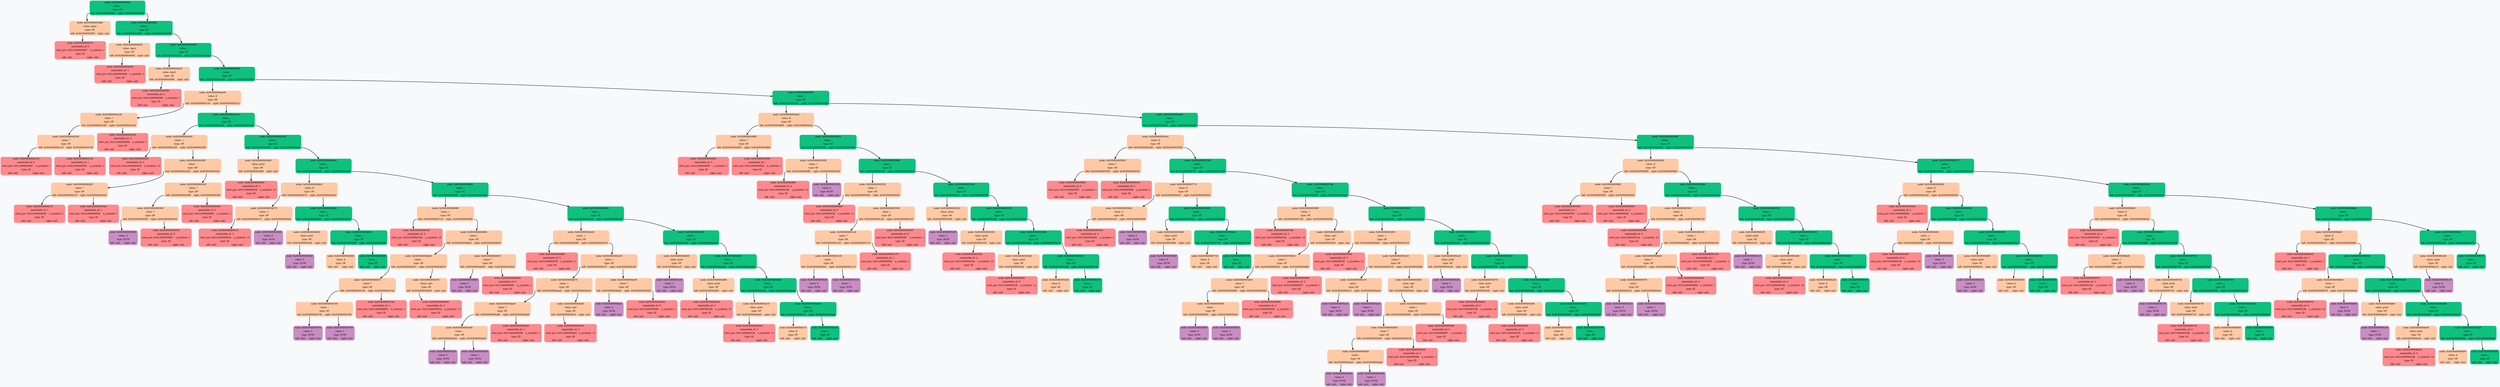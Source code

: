 digraph G {
	rankdir = HR;
	bgcolor="#F7F9FB"
	 node0x503000003f40 [shape=Mrecord; style=filled; color=" #0ec17f"; label =  "{node: 0x503000003f40 | value: ; | type: ST | {<left>left: 0x503000003fa0 | <right>right: 0x503000003fd0}  }" ];
	 node0x503000003f40:<left> -> node0x503000003fa0 [style=bold; weight=1000; ];
	 node0x503000003f40:<right> -> node0x503000003fd0 [style=bold; weight=1000; ];
	 node0x503000003fa0 [shape=Mrecord; style=filled; color=" #FFC9A5"; label =  "{node: 0x503000003fa0 | value: input | type: OP | {<left>left: 0x503000003f70 | <right>right: (nil)}  }" ];
	 node0x503000003fa0:<left> -> node0x503000003f70 [style=bold; weight=1000; ];
	 node0x503000003f70 [shape=Mrecord; style=filled; color="#FF898D"; label =  "{node: 0x503000003f70 | nametable_id: 0 | {start_pos: 0x51c000000087 | n_symbols: 1} | type: ID | {<left>left: (nil) | <right>right: (nil)}  }" ];
	 node0x503000003fd0 [shape=Mrecord; style=filled; color=" #0ec17f"; label =  "{node: 0x503000003fd0 | value: ; | type: ST | {<left>left: 0x503000004030 | <right>right: 0x503000004060}  }" ];
	 node0x503000003fd0:<left> -> node0x503000004030 [style=bold; weight=1000; ];
	 node0x503000003fd0:<right> -> node0x503000004060 [style=bold; weight=1000; ];
	 node0x503000004030 [shape=Mrecord; style=filled; color=" #FFC9A5"; label =  "{node: 0x503000004030 | value: input | type: OP | {<left>left: 0x503000004000 | <right>right: (nil)}  }" ];
	 node0x503000004030:<left> -> node0x503000004000 [style=bold; weight=1000; ];
	 node0x503000004000 [shape=Mrecord; style=filled; color="#FF898D"; label =  "{node: 0x503000004000 | nametable_id: 1 | {start_pos: 0x51c000000092 | n_symbols: 1} | type: ID | {<left>left: (nil) | <right>right: (nil)}  }" ];
	 node0x503000004060 [shape=Mrecord; style=filled; color=" #0ec17f"; label =  "{node: 0x503000004060 | value: ; | type: ST | {<left>left: 0x5030000040c0 | <right>right: 0x5030000040f0}  }" ];
	 node0x503000004060:<left> -> node0x5030000040c0 [style=bold; weight=1000; ];
	 node0x503000004060:<right> -> node0x5030000040f0 [style=bold; weight=1000; ];
	 node0x5030000040c0 [shape=Mrecord; style=filled; color=" #FFC9A5"; label =  "{node: 0x5030000040c0 | value: input | type: OP | {<left>left: 0x503000004090 | <right>right: (nil)}  }" ];
	 node0x5030000040c0:<left> -> node0x503000004090 [style=bold; weight=1000; ];
	 node0x503000004090 [shape=Mrecord; style=filled; color="#FF898D"; label =  "{node: 0x503000004090 | nametable_id: 2 | {start_pos: 0x51c00000009d | n_symbols: 1} | type: ID | {<left>left: (nil) | <right>right: (nil)}  }" ];
	 node0x5030000040f0 [shape=Mrecord; style=filled; color=" #0ec17f"; label =  "{node: 0x5030000040f0 | value: ; | type: ST | {<left>left: 0x503000004ed0 | <right>right: 0x503000004f00}  }" ];
	 node0x5030000040f0:<left> -> node0x503000004ed0 [style=bold; weight=1000; ];
	 node0x5030000040f0:<right> -> node0x503000004f00 [style=bold; weight=1000; ];
	 node0x503000004ed0 [shape=Mrecord; style=filled; color=" #FFC9A5"; label =  "{node: 0x503000004ed0 | value: if | type: OP | {<left>left: 0x5030000041e0 | <right>right: 0x503000004210}  }" ];
	 node0x503000004ed0:<left> -> node0x5030000041e0 [style=bold; weight=1000; ];
	 node0x503000004ed0:<right> -> node0x503000004210 [style=bold; weight=1000; ];
	 node0x5030000041e0 [shape=Mrecord; style=filled; color=" #FFC9A5"; label =  "{node: 0x5030000041e0 | value: * | type: OP | {<left>left: 0x503000004180 | <right>right: 0x5030000041b0}  }" ];
	 node0x5030000041e0:<left> -> node0x503000004180 [style=bold; weight=1000; ];
	 node0x5030000041e0:<right> -> node0x5030000041b0 [style=bold; weight=1000; ];
	 node0x503000004180 [shape=Mrecord; style=filled; color=" #FFC9A5"; label =  "{node: 0x503000004180 | value: * | type: OP | {<left>left: 0x503000004120 | <right>right: 0x503000004150}  }" ];
	 node0x503000004180:<left> -> node0x503000004120 [style=bold; weight=1000; ];
	 node0x503000004180:<right> -> node0x503000004150 [style=bold; weight=1000; ];
	 node0x503000004120 [shape=Mrecord; style=filled; color="#FF898D"; label =  "{node: 0x503000004120 | nametable_id: 0 | {start_pos: 0x51c000000087 | n_symbols: 1} | type: ID | {<left>left: (nil) | <right>right: (nil)}  }" ];
	 node0x503000004150 [shape=Mrecord; style=filled; color="#FF898D"; label =  "{node: 0x503000004150 | nametable_id: 1 | {start_pos: 0x51c000000092 | n_symbols: 1} | type: ID | {<left>left: (nil) | <right>right: (nil)}  }" ];
	 node0x5030000041b0 [shape=Mrecord; style=filled; color="#FF898D"; label =  "{node: 0x5030000041b0 | nametable_id: 2 | {start_pos: 0x51c00000009d | n_symbols: 1} | type: ID | {<left>left: (nil) | <right>right: (nil)}  }" ];
	 node0x503000004210 [shape=Mrecord; style=filled; color=" #0ec17f"; label =  "{node: 0x503000004210 | value: ; | type: ST | {<left>left: 0x503000004420 | <right>right: 0x503000004450}  }" ];
	 node0x503000004210:<left> -> node0x503000004420 [style=bold; weight=1000; ];
	 node0x503000004210:<right> -> node0x503000004450 [style=bold; weight=1000; ];
	 node0x503000004420 [shape=Mrecord; style=filled; color=" #FFC9A5"; label =  "{node: 0x503000004420 | value: = | type: OP | {<left>left: 0x503000004240 | <right>right: 0x5030000043f0}  }" ];
	 node0x503000004420:<left> -> node0x503000004240 [style=bold; weight=1000; ];
	 node0x503000004420:<right> -> node0x5030000043f0 [style=bold; weight=1000; ];
	 node0x503000004240 [shape=Mrecord; style=filled; color="#FF898D"; label =  "{node: 0x503000004240 | nametable_id: 3 | {start_pos: 0x51c0000000cd | n_symbols: 12} | type: ID | {<left>left: (nil) | <right>right: (nil)}  }" ];
	 node0x5030000043f0 [shape=Mrecord; style=filled; color=" #FFC9A5"; label =  "{node: 0x5030000043f0 | value: - | type: OP | {<left>left: 0x5030000042d0 | <right>right: 0x5030000043c0}  }" ];
	 node0x5030000043f0:<left> -> node0x5030000042d0 [style=bold; weight=1000; ];
	 node0x5030000043f0:<right> -> node0x5030000043c0 [style=bold; weight=1000; ];
	 node0x5030000042d0 [shape=Mrecord; style=filled; color=" #FFC9A5"; label =  "{node: 0x5030000042d0 | value: * | type: OP | {<left>left: 0x503000004270 | <right>right: 0x5030000042a0}  }" ];
	 node0x5030000042d0:<left> -> node0x503000004270 [style=bold; weight=1000; ];
	 node0x5030000042d0:<right> -> node0x5030000042a0 [style=bold; weight=1000; ];
	 node0x503000004270 [shape=Mrecord; style=filled; color="#FF898D"; label =  "{node: 0x503000004270 | nametable_id: 1 | {start_pos: 0x51c000000092 | n_symbols: 1} | type: ID | {<left>left: (nil) | <right>right: (nil)}  }" ];
	 node0x5030000042a0 [shape=Mrecord; style=filled; color="#FF898D"; label =  "{node: 0x5030000042a0 | nametable_id: 1 | {start_pos: 0x51c000000092 | n_symbols: 1} | type: ID | {<left>left: (nil) | <right>right: (nil)}  }" ];
	 node0x5030000043c0 [shape=Mrecord; style=filled; color=" #FFC9A5"; label =  "{node: 0x5030000043c0 | value: * | type: OP | {<left>left: 0x503000004360 | <right>right: 0x503000004390}  }" ];
	 node0x5030000043c0:<left> -> node0x503000004360 [style=bold; weight=1000; ];
	 node0x5030000043c0:<right> -> node0x503000004390 [style=bold; weight=1000; ];
	 node0x503000004360 [shape=Mrecord; style=filled; color=" #FFC9A5"; label =  "{node: 0x503000004360 | value: * | type: OP | {<left>left: 0x503000004300 | <right>right: 0x503000004330}  }" ];
	 node0x503000004360:<left> -> node0x503000004300 [style=bold; weight=1000; ];
	 node0x503000004360:<right> -> node0x503000004330 [style=bold; weight=1000; ];
	 node0x503000004300 [shape=Mrecord; style=filled; color="#C88DC2"; label =  "{node: 0x503000004300 | value: 4 | type: NUM | {<left>left: (nil) | <right>right: (nil)}  }" ];
	 node0x503000004330 [shape=Mrecord; style=filled; color="#FF898D"; label =  "{node: 0x503000004330 | nametable_id: 0 | {start_pos: 0x51c000000087 | n_symbols: 1} | type: ID | {<left>left: (nil) | <right>right: (nil)}  }" ];
	 node0x503000004390 [shape=Mrecord; style=filled; color="#FF898D"; label =  "{node: 0x503000004390 | nametable_id: 2 | {start_pos: 0x51c00000009d | n_symbols: 1} | type: ID | {<left>left: (nil) | <right>right: (nil)}  }" ];
	 node0x503000004450 [shape=Mrecord; style=filled; color=" #0ec17f"; label =  "{node: 0x503000004450 | value: ; | type: ST | {<left>left: 0x5030000044b0 | <right>right: 0x5030000044e0}  }" ];
	 node0x503000004450:<left> -> node0x5030000044b0 [style=bold; weight=1000; ];
	 node0x503000004450:<right> -> node0x5030000044e0 [style=bold; weight=1000; ];
	 node0x5030000044b0 [shape=Mrecord; style=filled; color=" #FFC9A5"; label =  "{node: 0x5030000044b0 | value: print | type: OP | {<left>left: 0x503000004480 | <right>right: (nil)}  }" ];
	 node0x5030000044b0:<left> -> node0x503000004480 [style=bold; weight=1000; ];
	 node0x503000004480 [shape=Mrecord; style=filled; color="#FF898D"; label =  "{node: 0x503000004480 | nametable_id: 3 | {start_pos: 0x51c0000000cd | n_symbols: 12} | type: ID | {<left>left: (nil) | <right>right: (nil)}  }" ];
	 node0x5030000044e0 [shape=Mrecord; style=filled; color=" #0ec17f"; label =  "{node: 0x5030000044e0 | value: ; | type: ST | {<left>left: 0x5030000046c0 | <right>right: 0x5030000046f0}  }" ];
	 node0x5030000044e0:<left> -> node0x5030000046c0 [style=bold; weight=1000; ];
	 node0x5030000044e0:<right> -> node0x5030000046f0 [style=bold; weight=1000; ];
	 node0x5030000046c0 [shape=Mrecord; style=filled; color=" #FFC9A5"; label =  "{node: 0x5030000046c0 | value: if | type: OP | {<left>left: 0x503000004570 | <right>right: 0x5030000045a0}  }" ];
	 node0x5030000046c0:<left> -> node0x503000004570 [style=bold; weight=1000; ];
	 node0x5030000046c0:<right> -> node0x5030000045a0 [style=bold; weight=1000; ];
	 node0x503000004570 [shape=Mrecord; style=filled; color=" #FFC9A5"; label =  "{node: 0x503000004570 | value: \> | type: OP | {<left>left: 0x503000004510 | <right>right: 0x503000004540}  }" ];
	 node0x503000004570:<left> -> node0x503000004510 [style=bold; weight=1000; ];
	 node0x503000004570:<right> -> node0x503000004540 [style=bold; weight=1000; ];
	 node0x503000004510 [shape=Mrecord; style=filled; color="#FF898D"; label =  "{node: 0x503000004510 | nametable_id: 3 | {start_pos: 0x51c0000000cd | n_symbols: 12} | type: ID | {<left>left: (nil) | <right>right: (nil)}  }" ];
	 node0x503000004540 [shape=Mrecord; style=filled; color="#C88DC2"; label =  "{node: 0x503000004540 | value: 0 | type: NUM | {<left>left: (nil) | <right>right: (nil)}  }" ];
	 node0x5030000045a0 [shape=Mrecord; style=filled; color=" #0ec17f"; label =  "{node: 0x5030000045a0 | value: ; | type: ST | {<left>left: 0x503000004600 | <right>right: 0x503000004630}  }" ];
	 node0x5030000045a0:<left> -> node0x503000004600 [style=bold; weight=1000; ];
	 node0x5030000045a0:<right> -> node0x503000004630 [style=bold; weight=1000; ];
	 node0x503000004600 [shape=Mrecord; style=filled; color=" #FFC9A5"; label =  "{node: 0x503000004600 | value: print | type: OP | {<left>left: 0x5030000045d0 | <right>right: (nil)}  }" ];
	 node0x503000004600:<left> -> node0x5030000045d0 [style=bold; weight=1000; ];
	 node0x5030000045d0 [shape=Mrecord; style=filled; color="#C88DC2"; label =  "{node: 0x5030000045d0 | value: 0 | type: NUM | {<left>left: (nil) | <right>right: (nil)}  }" ];
	 node0x503000004630 [shape=Mrecord; style=filled; color=" #0ec17f"; label =  "{node: 0x503000004630 | value: ; | type: ST | {<left>left: 0x503000004660 | <right>right: 0x503000004690}  }" ];
	 node0x503000004630:<left> -> node0x503000004660 [style=bold; weight=1000; ];
	 node0x503000004630:<right> -> node0x503000004690 [style=bold; weight=1000; ];
	 node0x503000004660 [shape=Mrecord; style=filled; color=" #FFC9A5"; label =  "{node: 0x503000004660 | value: $ | type: OP | {<left>left: (nil) | <right>right: (nil)}  }" ];
	 node0x503000004690 [shape=Mrecord; style=filled; color=" #0ec17f"; label =  "{node: 0x503000004690 | value: ; | type: ST | {<left>left: (nil) | <right>right: (nil)}  }" ];
	 node0x5030000046f0 [shape=Mrecord; style=filled; color=" #0ec17f"; label =  "{node: 0x5030000046f0 | value: ; | type: ST | {<left>left: 0x503000004990 | <right>right: 0x5030000049c0}  }" ];
	 node0x5030000046f0:<left> -> node0x503000004990 [style=bold; weight=1000; ];
	 node0x5030000046f0:<right> -> node0x5030000049c0 [style=bold; weight=1000; ];
	 node0x503000004990 [shape=Mrecord; style=filled; color=" #FFC9A5"; label =  "{node: 0x503000004990 | value: = | type: OP | {<left>left: 0x503000004720 | <right>right: 0x503000004960}  }" ];
	 node0x503000004990:<left> -> node0x503000004720 [style=bold; weight=1000; ];
	 node0x503000004990:<right> -> node0x503000004960 [style=bold; weight=1000; ];
	 node0x503000004720 [shape=Mrecord; style=filled; color="#FF898D"; label =  "{node: 0x503000004720 | nametable_id: 4 | {start_pos: 0x51c00000018e | n_symbols: 10} | type: ID | {<left>left: (nil) | <right>right: (nil)}  }" ];
	 node0x503000004960 [shape=Mrecord; style=filled; color=" #FFC9A5"; label =  "{node: 0x503000004960 | value: / | type: OP | {<left>left: 0x5030000048a0 | <right>right: 0x503000004930}  }" ];
	 node0x503000004960:<left> -> node0x5030000048a0 [style=bold; weight=1000; ];
	 node0x503000004960:<right> -> node0x503000004930 [style=bold; weight=1000; ];
	 node0x5030000048a0 [shape=Mrecord; style=filled; color=" #FFC9A5"; label =  "{node: 0x5030000048a0 | value: - | type: OP | {<left>left: 0x503000004810 | <right>right: 0x503000004870}  }" ];
	 node0x5030000048a0:<left> -> node0x503000004810 [style=bold; weight=1000; ];
	 node0x5030000048a0:<right> -> node0x503000004870 [style=bold; weight=1000; ];
	 node0x503000004810 [shape=Mrecord; style=filled; color=" #FFC9A5"; label =  "{node: 0x503000004810 | value: * | type: OP | {<left>left: 0x5030000047b0 | <right>right: 0x5030000047e0}  }" ];
	 node0x503000004810:<left> -> node0x5030000047b0 [style=bold; weight=1000; ];
	 node0x503000004810:<right> -> node0x5030000047e0 [style=bold; weight=1000; ];
	 node0x5030000047b0 [shape=Mrecord; style=filled; color=" #FFC9A5"; label =  "{node: 0x5030000047b0 | value: - | type: OP | {<left>left: 0x503000004750 | <right>right: 0x503000004780}  }" ];
	 node0x5030000047b0:<left> -> node0x503000004750 [style=bold; weight=1000; ];
	 node0x5030000047b0:<right> -> node0x503000004780 [style=bold; weight=1000; ];
	 node0x503000004750 [shape=Mrecord; style=filled; color="#C88DC2"; label =  "{node: 0x503000004750 | value: 0 | type: NUM | {<left>left: (nil) | <right>right: (nil)}  }" ];
	 node0x503000004780 [shape=Mrecord; style=filled; color="#C88DC2"; label =  "{node: 0x503000004780 | value: 1 | type: NUM | {<left>left: (nil) | <right>right: (nil)}  }" ];
	 node0x5030000047e0 [shape=Mrecord; style=filled; color="#FF898D"; label =  "{node: 0x5030000047e0 | nametable_id: 1 | {start_pos: 0x51c000000092 | n_symbols: 1} | type: ID | {<left>left: (nil) | <right>right: (nil)}  }" ];
	 node0x503000004870 [shape=Mrecord; style=filled; color=" #FFC9A5"; label =  "{node: 0x503000004870 | value: sqrt | type: OP | {<left>left: 0x503000004840 | <right>right: (nil)}  }" ];
	 node0x503000004870:<left> -> node0x503000004840 [style=bold; weight=1000; ];
	 node0x503000004840 [shape=Mrecord; style=filled; color="#FF898D"; label =  "{node: 0x503000004840 | nametable_id: 3 | {start_pos: 0x51c0000000cd | n_symbols: 12} | type: ID | {<left>left: (nil) | <right>right: (nil)}  }" ];
	 node0x503000004930 [shape=Mrecord; style=filled; color=" #FFC9A5"; label =  "{node: 0x503000004930 | value: * | type: OP | {<left>left: 0x5030000048d0 | <right>right: 0x503000004900}  }" ];
	 node0x503000004930:<left> -> node0x5030000048d0 [style=bold; weight=1000; ];
	 node0x503000004930:<right> -> node0x503000004900 [style=bold; weight=1000; ];
	 node0x5030000048d0 [shape=Mrecord; style=filled; color="#C88DC2"; label =  "{node: 0x5030000048d0 | value: 2 | type: NUM | {<left>left: (nil) | <right>right: (nil)}  }" ];
	 node0x503000004900 [shape=Mrecord; style=filled; color="#FF898D"; label =  "{node: 0x503000004900 | nametable_id: 0 | {start_pos: 0x51c000000087 | n_symbols: 1} | type: ID | {<left>left: (nil) | <right>right: (nil)}  }" ];
	 node0x5030000049c0 [shape=Mrecord; style=filled; color=" #0ec17f"; label =  "{node: 0x5030000049c0 | value: ; | type: ST | {<left>left: 0x503000004c60 | <right>right: 0x503000004c90}  }" ];
	 node0x5030000049c0:<left> -> node0x503000004c60 [style=bold; weight=1000; ];
	 node0x5030000049c0:<right> -> node0x503000004c90 [style=bold; weight=1000; ];
	 node0x503000004c60 [shape=Mrecord; style=filled; color=" #FFC9A5"; label =  "{node: 0x503000004c60 | value: = | type: OP | {<left>left: 0x5030000049f0 | <right>right: 0x503000004c30}  }" ];
	 node0x503000004c60:<left> -> node0x5030000049f0 [style=bold; weight=1000; ];
	 node0x503000004c60:<right> -> node0x503000004c30 [style=bold; weight=1000; ];
	 node0x5030000049f0 [shape=Mrecord; style=filled; color="#FF898D"; label =  "{node: 0x5030000049f0 | nametable_id: 5 | {start_pos: 0x51c0000001f0 | n_symbols: 11} | type: ID | {<left>left: (nil) | <right>right: (nil)}  }" ];
	 node0x503000004c30 [shape=Mrecord; style=filled; color=" #FFC9A5"; label =  "{node: 0x503000004c30 | value: / | type: OP | {<left>left: 0x503000004b70 | <right>right: 0x503000004c00}  }" ];
	 node0x503000004c30:<left> -> node0x503000004b70 [style=bold; weight=1000; ];
	 node0x503000004c30:<right> -> node0x503000004c00 [style=bold; weight=1000; ];
	 node0x503000004b70 [shape=Mrecord; style=filled; color=" #FFC9A5"; label =  "{node: 0x503000004b70 | value: + | type: OP | {<left>left: 0x503000004ae0 | <right>right: 0x503000004b40}  }" ];
	 node0x503000004b70:<left> -> node0x503000004ae0 [style=bold; weight=1000; ];
	 node0x503000004b70:<right> -> node0x503000004b40 [style=bold; weight=1000; ];
	 node0x503000004ae0 [shape=Mrecord; style=filled; color=" #FFC9A5"; label =  "{node: 0x503000004ae0 | value: * | type: OP | {<left>left: 0x503000004a80 | <right>right: 0x503000004ab0}  }" ];
	 node0x503000004ae0:<left> -> node0x503000004a80 [style=bold; weight=1000; ];
	 node0x503000004ae0:<right> -> node0x503000004ab0 [style=bold; weight=1000; ];
	 node0x503000004a80 [shape=Mrecord; style=filled; color=" #FFC9A5"; label =  "{node: 0x503000004a80 | value: - | type: OP | {<left>left: 0x503000004a20 | <right>right: 0x503000004a50}  }" ];
	 node0x503000004a80:<left> -> node0x503000004a20 [style=bold; weight=1000; ];
	 node0x503000004a80:<right> -> node0x503000004a50 [style=bold; weight=1000; ];
	 node0x503000004a20 [shape=Mrecord; style=filled; color="#C88DC2"; label =  "{node: 0x503000004a20 | value: 0 | type: NUM | {<left>left: (nil) | <right>right: (nil)}  }" ];
	 node0x503000004a50 [shape=Mrecord; style=filled; color="#C88DC2"; label =  "{node: 0x503000004a50 | value: 1 | type: NUM | {<left>left: (nil) | <right>right: (nil)}  }" ];
	 node0x503000004ab0 [shape=Mrecord; style=filled; color="#FF898D"; label =  "{node: 0x503000004ab0 | nametable_id: 1 | {start_pos: 0x51c000000092 | n_symbols: 1} | type: ID | {<left>left: (nil) | <right>right: (nil)}  }" ];
	 node0x503000004b40 [shape=Mrecord; style=filled; color=" #FFC9A5"; label =  "{node: 0x503000004b40 | value: sqrt | type: OP | {<left>left: 0x503000004b10 | <right>right: (nil)}  }" ];
	 node0x503000004b40:<left> -> node0x503000004b10 [style=bold; weight=1000; ];
	 node0x503000004b10 [shape=Mrecord; style=filled; color="#FF898D"; label =  "{node: 0x503000004b10 | nametable_id: 3 | {start_pos: 0x51c0000000cd | n_symbols: 12} | type: ID | {<left>left: (nil) | <right>right: (nil)}  }" ];
	 node0x503000004c00 [shape=Mrecord; style=filled; color=" #FFC9A5"; label =  "{node: 0x503000004c00 | value: * | type: OP | {<left>left: 0x503000004ba0 | <right>right: 0x503000004bd0}  }" ];
	 node0x503000004c00:<left> -> node0x503000004ba0 [style=bold; weight=1000; ];
	 node0x503000004c00:<right> -> node0x503000004bd0 [style=bold; weight=1000; ];
	 node0x503000004ba0 [shape=Mrecord; style=filled; color="#C88DC2"; label =  "{node: 0x503000004ba0 | value: 2 | type: NUM | {<left>left: (nil) | <right>right: (nil)}  }" ];
	 node0x503000004bd0 [shape=Mrecord; style=filled; color="#FF898D"; label =  "{node: 0x503000004bd0 | nametable_id: 0 | {start_pos: 0x51c000000087 | n_symbols: 1} | type: ID | {<left>left: (nil) | <right>right: (nil)}  }" ];
	 node0x503000004c90 [shape=Mrecord; style=filled; color=" #0ec17f"; label =  "{node: 0x503000004c90 | value: ; | type: ST | {<left>left: 0x503000004cf0 | <right>right: 0x503000004d20}  }" ];
	 node0x503000004c90:<left> -> node0x503000004cf0 [style=bold; weight=1000; ];
	 node0x503000004c90:<right> -> node0x503000004d20 [style=bold; weight=1000; ];
	 node0x503000004cf0 [shape=Mrecord; style=filled; color=" #FFC9A5"; label =  "{node: 0x503000004cf0 | value: print | type: OP | {<left>left: 0x503000004cc0 | <right>right: (nil)}  }" ];
	 node0x503000004cf0:<left> -> node0x503000004cc0 [style=bold; weight=1000; ];
	 node0x503000004cc0 [shape=Mrecord; style=filled; color="#C88DC2"; label =  "{node: 0x503000004cc0 | value: 2 | type: NUM | {<left>left: (nil) | <right>right: (nil)}  }" ];
	 node0x503000004d20 [shape=Mrecord; style=filled; color=" #0ec17f"; label =  "{node: 0x503000004d20 | value: ; | type: ST | {<left>left: 0x503000004d80 | <right>right: 0x503000004db0}  }" ];
	 node0x503000004d20:<left> -> node0x503000004d80 [style=bold; weight=1000; ];
	 node0x503000004d20:<right> -> node0x503000004db0 [style=bold; weight=1000; ];
	 node0x503000004d80 [shape=Mrecord; style=filled; color=" #FFC9A5"; label =  "{node: 0x503000004d80 | value: print | type: OP | {<left>left: 0x503000004d50 | <right>right: (nil)}  }" ];
	 node0x503000004d80:<left> -> node0x503000004d50 [style=bold; weight=1000; ];
	 node0x503000004d50 [shape=Mrecord; style=filled; color="#FF898D"; label =  "{node: 0x503000004d50 | nametable_id: 4 | {start_pos: 0x51c00000018e | n_symbols: 10} | type: ID | {<left>left: (nil) | <right>right: (nil)}  }" ];
	 node0x503000004db0 [shape=Mrecord; style=filled; color=" #0ec17f"; label =  "{node: 0x503000004db0 | value: ; | type: ST | {<left>left: 0x503000004e10 | <right>right: 0x503000004e40}  }" ];
	 node0x503000004db0:<left> -> node0x503000004e10 [style=bold; weight=1000; ];
	 node0x503000004db0:<right> -> node0x503000004e40 [style=bold; weight=1000; ];
	 node0x503000004e10 [shape=Mrecord; style=filled; color=" #FFC9A5"; label =  "{node: 0x503000004e10 | value: print | type: OP | {<left>left: 0x503000004de0 | <right>right: (nil)}  }" ];
	 node0x503000004e10:<left> -> node0x503000004de0 [style=bold; weight=1000; ];
	 node0x503000004de0 [shape=Mrecord; style=filled; color="#FF898D"; label =  "{node: 0x503000004de0 | nametable_id: 5 | {start_pos: 0x51c0000001f0 | n_symbols: 11} | type: ID | {<left>left: (nil) | <right>right: (nil)}  }" ];
	 node0x503000004e40 [shape=Mrecord; style=filled; color=" #0ec17f"; label =  "{node: 0x503000004e40 | value: ; | type: ST | {<left>left: 0x503000004e70 | <right>right: 0x503000004ea0}  }" ];
	 node0x503000004e40:<left> -> node0x503000004e70 [style=bold; weight=1000; ];
	 node0x503000004e40:<right> -> node0x503000004ea0 [style=bold; weight=1000; ];
	 node0x503000004e70 [shape=Mrecord; style=filled; color=" #FFC9A5"; label =  "{node: 0x503000004e70 | value: $ | type: OP | {<left>left: (nil) | <right>right: (nil)}  }" ];
	 node0x503000004ea0 [shape=Mrecord; style=filled; color=" #0ec17f"; label =  "{node: 0x503000004ea0 | value: ; | type: ST | {<left>left: (nil) | <right>right: (nil)}  }" ];
	 node0x503000004f00 [shape=Mrecord; style=filled; color=" #0ec17f"; label =  "{node: 0x503000004f00 | value: ; | type: ST | {<left>left: 0x5030000054a0 | <right>right: 0x5030000054d0}  }" ];
	 node0x503000004f00:<left> -> node0x5030000054a0 [style=bold; weight=1000; ];
	 node0x503000004f00:<right> -> node0x5030000054d0 [style=bold; weight=1000; ];
	 node0x5030000054a0 [shape=Mrecord; style=filled; color=" #FFC9A5"; label =  "{node: 0x5030000054a0 | value: if | type: OP | {<left>left: 0x503000004f90 | <right>right: 0x503000004fc0}  }" ];
	 node0x5030000054a0:<left> -> node0x503000004f90 [style=bold; weight=1000; ];
	 node0x5030000054a0:<right> -> node0x503000004fc0 [style=bold; weight=1000; ];
	 node0x503000004f90 [shape=Mrecord; style=filled; color=" #FFC9A5"; label =  "{node: 0x503000004f90 | value: * | type: OP | {<left>left: 0x503000004f30 | <right>right: 0x503000004f60}  }" ];
	 node0x503000004f90:<left> -> node0x503000004f30 [style=bold; weight=1000; ];
	 node0x503000004f90:<right> -> node0x503000004f60 [style=bold; weight=1000; ];
	 node0x503000004f30 [shape=Mrecord; style=filled; color="#FF898D"; label =  "{node: 0x503000004f30 | nametable_id: 0 | {start_pos: 0x51c000000087 | n_symbols: 1} | type: ID | {<left>left: (nil) | <right>right: (nil)}  }" ];
	 node0x503000004f60 [shape=Mrecord; style=filled; color="#FF898D"; label =  "{node: 0x503000004f60 | nametable_id: 1 | {start_pos: 0x51c000000092 | n_symbols: 1} | type: ID | {<left>left: (nil) | <right>right: (nil)}  }" ];
	 node0x503000004fc0 [shape=Mrecord; style=filled; color=" #0ec17f"; label =  "{node: 0x503000004fc0 | value: ; | type: ST | {<left>left: 0x503000005050 | <right>right: 0x503000005080}  }" ];
	 node0x503000004fc0:<left> -> node0x503000005050 [style=bold; weight=1000; ];
	 node0x503000004fc0:<right> -> node0x503000005080 [style=bold; weight=1000; ];
	 node0x503000005050 [shape=Mrecord; style=filled; color=" #FFC9A5"; label =  "{node: 0x503000005050 | value: = | type: OP | {<left>left: 0x503000004ff0 | <right>right: 0x503000005020}  }" ];
	 node0x503000005050:<left> -> node0x503000004ff0 [style=bold; weight=1000; ];
	 node0x503000005050:<right> -> node0x503000005020 [style=bold; weight=1000; ];
	 node0x503000004ff0 [shape=Mrecord; style=filled; color="#FF898D"; label =  "{node: 0x503000004ff0 | nametable_id: 4 | {start_pos: 0x51c00000018e | n_symbols: 10} | type: ID | {<left>left: (nil) | <right>right: (nil)}  }" ];
	 node0x503000005020 [shape=Mrecord; style=filled; color="#C88DC2"; label =  "{node: 0x503000005020 | value: 0 | type: NUM | {<left>left: (nil) | <right>right: (nil)}  }" ];
	 node0x503000005080 [shape=Mrecord; style=filled; color=" #0ec17f"; label =  "{node: 0x503000005080 | value: ; | type: ST | {<left>left: 0x503000005230 | <right>right: 0x503000005260}  }" ];
	 node0x503000005080:<left> -> node0x503000005230 [style=bold; weight=1000; ];
	 node0x503000005080:<right> -> node0x503000005260 [style=bold; weight=1000; ];
	 node0x503000005230 [shape=Mrecord; style=filled; color=" #FFC9A5"; label =  "{node: 0x503000005230 | value: = | type: OP | {<left>left: 0x5030000050b0 | <right>right: 0x503000005200}  }" ];
	 node0x503000005230:<left> -> node0x5030000050b0 [style=bold; weight=1000; ];
	 node0x503000005230:<right> -> node0x503000005200 [style=bold; weight=1000; ];
	 node0x5030000050b0 [shape=Mrecord; style=filled; color="#FF898D"; label =  "{node: 0x5030000050b0 | nametable_id: 5 | {start_pos: 0x51c0000001f0 | n_symbols: 11} | type: ID | {<left>left: (nil) | <right>right: (nil)}  }" ];
	 node0x503000005200 [shape=Mrecord; style=filled; color=" #FFC9A5"; label =  "{node: 0x503000005200 | value: / | type: OP | {<left>left: 0x5030000051a0 | <right>right: 0x5030000051d0}  }" ];
	 node0x503000005200:<left> -> node0x5030000051a0 [style=bold; weight=1000; ];
	 node0x503000005200:<right> -> node0x5030000051d0 [style=bold; weight=1000; ];
	 node0x5030000051a0 [shape=Mrecord; style=filled; color=" #FFC9A5"; label =  "{node: 0x5030000051a0 | value: * | type: OP | {<left>left: 0x503000005140 | <right>right: 0x503000005170}  }" ];
	 node0x5030000051a0:<left> -> node0x503000005140 [style=bold; weight=1000; ];
	 node0x5030000051a0:<right> -> node0x503000005170 [style=bold; weight=1000; ];
	 node0x503000005140 [shape=Mrecord; style=filled; color=" #FFC9A5"; label =  "{node: 0x503000005140 | value: - | type: OP | {<left>left: 0x5030000050e0 | <right>right: 0x503000005110}  }" ];
	 node0x503000005140:<left> -> node0x5030000050e0 [style=bold; weight=1000; ];
	 node0x503000005140:<right> -> node0x503000005110 [style=bold; weight=1000; ];
	 node0x5030000050e0 [shape=Mrecord; style=filled; color="#C88DC2"; label =  "{node: 0x5030000050e0 | value: 0 | type: NUM | {<left>left: (nil) | <right>right: (nil)}  }" ];
	 node0x503000005110 [shape=Mrecord; style=filled; color="#C88DC2"; label =  "{node: 0x503000005110 | value: 1 | type: NUM | {<left>left: (nil) | <right>right: (nil)}  }" ];
	 node0x503000005170 [shape=Mrecord; style=filled; color="#FF898D"; label =  "{node: 0x503000005170 | nametable_id: 1 | {start_pos: 0x51c000000092 | n_symbols: 1} | type: ID | {<left>left: (nil) | <right>right: (nil)}  }" ];
	 node0x5030000051d0 [shape=Mrecord; style=filled; color="#FF898D"; label =  "{node: 0x5030000051d0 | nametable_id: 0 | {start_pos: 0x51c000000087 | n_symbols: 1} | type: ID | {<left>left: (nil) | <right>right: (nil)}  }" ];
	 node0x503000005260 [shape=Mrecord; style=filled; color=" #0ec17f"; label =  "{node: 0x503000005260 | value: ; | type: ST | {<left>left: 0x5030000052c0 | <right>right: 0x5030000052f0}  }" ];
	 node0x503000005260:<left> -> node0x5030000052c0 [style=bold; weight=1000; ];
	 node0x503000005260:<right> -> node0x5030000052f0 [style=bold; weight=1000; ];
	 node0x5030000052c0 [shape=Mrecord; style=filled; color=" #FFC9A5"; label =  "{node: 0x5030000052c0 | value: print | type: OP | {<left>left: 0x503000005290 | <right>right: (nil)}  }" ];
	 node0x5030000052c0:<left> -> node0x503000005290 [style=bold; weight=1000; ];
	 node0x503000005290 [shape=Mrecord; style=filled; color="#C88DC2"; label =  "{node: 0x503000005290 | value: 2 | type: NUM | {<left>left: (nil) | <right>right: (nil)}  }" ];
	 node0x5030000052f0 [shape=Mrecord; style=filled; color=" #0ec17f"; label =  "{node: 0x5030000052f0 | value: ; | type: ST | {<left>left: 0x503000005350 | <right>right: 0x503000005380}  }" ];
	 node0x5030000052f0:<left> -> node0x503000005350 [style=bold; weight=1000; ];
	 node0x5030000052f0:<right> -> node0x503000005380 [style=bold; weight=1000; ];
	 node0x503000005350 [shape=Mrecord; style=filled; color=" #FFC9A5"; label =  "{node: 0x503000005350 | value: print | type: OP | {<left>left: 0x503000005320 | <right>right: (nil)}  }" ];
	 node0x503000005350:<left> -> node0x503000005320 [style=bold; weight=1000; ];
	 node0x503000005320 [shape=Mrecord; style=filled; color="#FF898D"; label =  "{node: 0x503000005320 | nametable_id: 4 | {start_pos: 0x51c00000018e | n_symbols: 10} | type: ID | {<left>left: (nil) | <right>right: (nil)}  }" ];
	 node0x503000005380 [shape=Mrecord; style=filled; color=" #0ec17f"; label =  "{node: 0x503000005380 | value: ; | type: ST | {<left>left: 0x5030000053e0 | <right>right: 0x503000005410}  }" ];
	 node0x503000005380:<left> -> node0x5030000053e0 [style=bold; weight=1000; ];
	 node0x503000005380:<right> -> node0x503000005410 [style=bold; weight=1000; ];
	 node0x5030000053e0 [shape=Mrecord; style=filled; color=" #FFC9A5"; label =  "{node: 0x5030000053e0 | value: print | type: OP | {<left>left: 0x5030000053b0 | <right>right: (nil)}  }" ];
	 node0x5030000053e0:<left> -> node0x5030000053b0 [style=bold; weight=1000; ];
	 node0x5030000053b0 [shape=Mrecord; style=filled; color="#FF898D"; label =  "{node: 0x5030000053b0 | nametable_id: 5 | {start_pos: 0x51c0000001f0 | n_symbols: 11} | type: ID | {<left>left: (nil) | <right>right: (nil)}  }" ];
	 node0x503000005410 [shape=Mrecord; style=filled; color=" #0ec17f"; label =  "{node: 0x503000005410 | value: ; | type: ST | {<left>left: 0x503000005440 | <right>right: 0x503000005470}  }" ];
	 node0x503000005410:<left> -> node0x503000005440 [style=bold; weight=1000; ];
	 node0x503000005410:<right> -> node0x503000005470 [style=bold; weight=1000; ];
	 node0x503000005440 [shape=Mrecord; style=filled; color=" #FFC9A5"; label =  "{node: 0x503000005440 | value: $ | type: OP | {<left>left: (nil) | <right>right: (nil)}  }" ];
	 node0x503000005470 [shape=Mrecord; style=filled; color=" #0ec17f"; label =  "{node: 0x503000005470 | value: ; | type: ST | {<left>left: (nil) | <right>right: (nil)}  }" ];
	 node0x5030000054d0 [shape=Mrecord; style=filled; color=" #0ec17f"; label =  "{node: 0x5030000054d0 | value: ; | type: ST | {<left>left: 0x503000005ec0 | <right>right: 0x503000005ef0}  }" ];
	 node0x5030000054d0:<left> -> node0x503000005ec0 [style=bold; weight=1000; ];
	 node0x5030000054d0:<right> -> node0x503000005ef0 [style=bold; weight=1000; ];
	 node0x503000005ec0 [shape=Mrecord; style=filled; color=" #FFC9A5"; label =  "{node: 0x503000005ec0 | value: if | type: OP | {<left>left: 0x503000005560 | <right>right: 0x503000005590}  }" ];
	 node0x503000005ec0:<left> -> node0x503000005560 [style=bold; weight=1000; ];
	 node0x503000005ec0:<right> -> node0x503000005590 [style=bold; weight=1000; ];
	 node0x503000005560 [shape=Mrecord; style=filled; color=" #FFC9A5"; label =  "{node: 0x503000005560 | value: * | type: OP | {<left>left: 0x503000005500 | <right>right: 0x503000005530}  }" ];
	 node0x503000005560:<left> -> node0x503000005500 [style=bold; weight=1000; ];
	 node0x503000005560:<right> -> node0x503000005530 [style=bold; weight=1000; ];
	 node0x503000005500 [shape=Mrecord; style=filled; color="#FF898D"; label =  "{node: 0x503000005500 | nametable_id: 0 | {start_pos: 0x51c000000087 | n_symbols: 1} | type: ID | {<left>left: (nil) | <right>right: (nil)}  }" ];
	 node0x503000005530 [shape=Mrecord; style=filled; color="#FF898D"; label =  "{node: 0x503000005530 | nametable_id: 2 | {start_pos: 0x51c00000009d | n_symbols: 1} | type: ID | {<left>left: (nil) | <right>right: (nil)}  }" ];
	 node0x503000005590 [shape=Mrecord; style=filled; color=" #0ec17f"; label =  "{node: 0x503000005590 | value: ; | type: ST | {<left>left: 0x503000005770 | <right>right: 0x5030000057a0}  }" ];
	 node0x503000005590:<left> -> node0x503000005770 [style=bold; weight=1000; ];
	 node0x503000005590:<right> -> node0x5030000057a0 [style=bold; weight=1000; ];
	 node0x503000005770 [shape=Mrecord; style=filled; color=" #FFC9A5"; label =  "{node: 0x503000005770 | value: if | type: OP | {<left>left: 0x503000005620 | <right>right: 0x503000005650}  }" ];
	 node0x503000005770:<left> -> node0x503000005620 [style=bold; weight=1000; ];
	 node0x503000005770:<right> -> node0x503000005650 [style=bold; weight=1000; ];
	 node0x503000005620 [shape=Mrecord; style=filled; color=" #FFC9A5"; label =  "{node: 0x503000005620 | value: \< | type: OP | {<left>left: 0x5030000055c0 | <right>right: 0x5030000055f0}  }" ];
	 node0x503000005620:<left> -> node0x5030000055c0 [style=bold; weight=1000; ];
	 node0x503000005620:<right> -> node0x5030000055f0 [style=bold; weight=1000; ];
	 node0x5030000055c0 [shape=Mrecord; style=filled; color="#FF898D"; label =  "{node: 0x5030000055c0 | nametable_id: 2 | {start_pos: 0x51c00000009d | n_symbols: 1} | type: ID | {<left>left: (nil) | <right>right: (nil)}  }" ];
	 node0x5030000055f0 [shape=Mrecord; style=filled; color="#C88DC2"; label =  "{node: 0x5030000055f0 | value: 0 | type: NUM | {<left>left: (nil) | <right>right: (nil)}  }" ];
	 node0x503000005650 [shape=Mrecord; style=filled; color=" #0ec17f"; label =  "{node: 0x503000005650 | value: ; | type: ST | {<left>left: 0x5030000056b0 | <right>right: 0x5030000056e0}  }" ];
	 node0x503000005650:<left> -> node0x5030000056b0 [style=bold; weight=1000; ];
	 node0x503000005650:<right> -> node0x5030000056e0 [style=bold; weight=1000; ];
	 node0x5030000056b0 [shape=Mrecord; style=filled; color=" #FFC9A5"; label =  "{node: 0x5030000056b0 | value: print | type: OP | {<left>left: 0x503000005680 | <right>right: (nil)}  }" ];
	 node0x5030000056b0:<left> -> node0x503000005680 [style=bold; weight=1000; ];
	 node0x503000005680 [shape=Mrecord; style=filled; color="#C88DC2"; label =  "{node: 0x503000005680 | value: 0 | type: NUM | {<left>left: (nil) | <right>right: (nil)}  }" ];
	 node0x5030000056e0 [shape=Mrecord; style=filled; color=" #0ec17f"; label =  "{node: 0x5030000056e0 | value: ; | type: ST | {<left>left: 0x503000005710 | <right>right: 0x503000005740}  }" ];
	 node0x5030000056e0:<left> -> node0x503000005710 [style=bold; weight=1000; ];
	 node0x5030000056e0:<right> -> node0x503000005740 [style=bold; weight=1000; ];
	 node0x503000005710 [shape=Mrecord; style=filled; color=" #FFC9A5"; label =  "{node: 0x503000005710 | value: $ | type: OP | {<left>left: (nil) | <right>right: (nil)}  }" ];
	 node0x503000005740 [shape=Mrecord; style=filled; color=" #0ec17f"; label =  "{node: 0x503000005740 | value: ; | type: ST | {<left>left: (nil) | <right>right: (nil)}  }" ];
	 node0x5030000057a0 [shape=Mrecord; style=filled; color=" #0ec17f"; label =  "{node: 0x5030000057a0 | value: ; | type: ST | {<left>left: 0x503000005980 | <right>right: 0x5030000059b0}  }" ];
	 node0x5030000057a0:<left> -> node0x503000005980 [style=bold; weight=1000; ];
	 node0x5030000057a0:<right> -> node0x5030000059b0 [style=bold; weight=1000; ];
	 node0x503000005980 [shape=Mrecord; style=filled; color=" #FFC9A5"; label =  "{node: 0x503000005980 | value: = | type: OP | {<left>left: 0x5030000057d0 | <right>right: 0x503000005950}  }" ];
	 node0x503000005980:<left> -> node0x5030000057d0 [style=bold; weight=1000; ];
	 node0x503000005980:<right> -> node0x503000005950 [style=bold; weight=1000; ];
	 node0x5030000057d0 [shape=Mrecord; style=filled; color="#FF898D"; label =  "{node: 0x5030000057d0 | nametable_id: 4 | {start_pos: 0x51c00000018e | n_symbols: 10} | type: ID | {<left>left: (nil) | <right>right: (nil)}  }" ];
	 node0x503000005950 [shape=Mrecord; style=filled; color=" #FFC9A5"; label =  "{node: 0x503000005950 | value: sqrt | type: OP | {<left>left: 0x503000005920 | <right>right: (nil)}  }" ];
	 node0x503000005950:<left> -> node0x503000005920 [style=bold; weight=1000; ];
	 node0x503000005920 [shape=Mrecord; style=filled; color=" #FFC9A5"; label =  "{node: 0x503000005920 | value: / | type: OP | {<left>left: 0x5030000058c0 | <right>right: 0x5030000058f0}  }" ];
	 node0x503000005920:<left> -> node0x5030000058c0 [style=bold; weight=1000; ];
	 node0x503000005920:<right> -> node0x5030000058f0 [style=bold; weight=1000; ];
	 node0x5030000058c0 [shape=Mrecord; style=filled; color=" #FFC9A5"; label =  "{node: 0x5030000058c0 | value: * | type: OP | {<left>left: 0x503000005860 | <right>right: 0x503000005890}  }" ];
	 node0x5030000058c0:<left> -> node0x503000005860 [style=bold; weight=1000; ];
	 node0x5030000058c0:<right> -> node0x503000005890 [style=bold; weight=1000; ];
	 node0x503000005860 [shape=Mrecord; style=filled; color=" #FFC9A5"; label =  "{node: 0x503000005860 | value: - | type: OP | {<left>left: 0x503000005800 | <right>right: 0x503000005830}  }" ];
	 node0x503000005860:<left> -> node0x503000005800 [style=bold; weight=1000; ];
	 node0x503000005860:<right> -> node0x503000005830 [style=bold; weight=1000; ];
	 node0x503000005800 [shape=Mrecord; style=filled; color="#C88DC2"; label =  "{node: 0x503000005800 | value: 0 | type: NUM | {<left>left: (nil) | <right>right: (nil)}  }" ];
	 node0x503000005830 [shape=Mrecord; style=filled; color="#C88DC2"; label =  "{node: 0x503000005830 | value: 1 | type: NUM | {<left>left: (nil) | <right>right: (nil)}  }" ];
	 node0x503000005890 [shape=Mrecord; style=filled; color="#FF898D"; label =  "{node: 0x503000005890 | nametable_id: 2 | {start_pos: 0x51c00000009d | n_symbols: 1} | type: ID | {<left>left: (nil) | <right>right: (nil)}  }" ];
	 node0x5030000058f0 [shape=Mrecord; style=filled; color="#FF898D"; label =  "{node: 0x5030000058f0 | nametable_id: 0 | {start_pos: 0x51c000000087 | n_symbols: 1} | type: ID | {<left>left: (nil) | <right>right: (nil)}  }" ];
	 node0x5030000059b0 [shape=Mrecord; style=filled; color=" #0ec17f"; label =  "{node: 0x5030000059b0 | value: ; | type: ST | {<left>left: 0x503000005c50 | <right>right: 0x503000005c80}  }" ];
	 node0x5030000059b0:<left> -> node0x503000005c50 [style=bold; weight=1000; ];
	 node0x5030000059b0:<right> -> node0x503000005c80 [style=bold; weight=1000; ];
	 node0x503000005c50 [shape=Mrecord; style=filled; color=" #FFC9A5"; label =  "{node: 0x503000005c50 | value: = | type: OP | {<left>left: 0x5030000059e0 | <right>right: 0x503000005c20}  }" ];
	 node0x503000005c50:<left> -> node0x5030000059e0 [style=bold; weight=1000; ];
	 node0x503000005c50:<right> -> node0x503000005c20 [style=bold; weight=1000; ];
	 node0x5030000059e0 [shape=Mrecord; style=filled; color="#FF898D"; label =  "{node: 0x5030000059e0 | nametable_id: 5 | {start_pos: 0x51c0000001f0 | n_symbols: 11} | type: ID | {<left>left: (nil) | <right>right: (nil)}  }" ];
	 node0x503000005c20 [shape=Mrecord; style=filled; color=" #FFC9A5"; label =  "{node: 0x503000005c20 | value: * | type: OP | {<left>left: 0x503000005a70 | <right>right: 0x503000005bf0}  }" ];
	 node0x503000005c20:<left> -> node0x503000005a70 [style=bold; weight=1000; ];
	 node0x503000005c20:<right> -> node0x503000005bf0 [style=bold; weight=1000; ];
	 node0x503000005a70 [shape=Mrecord; style=filled; color=" #FFC9A5"; label =  "{node: 0x503000005a70 | value: - | type: OP | {<left>left: 0x503000005a10 | <right>right: 0x503000005a40}  }" ];
	 node0x503000005a70:<left> -> node0x503000005a10 [style=bold; weight=1000; ];
	 node0x503000005a70:<right> -> node0x503000005a40 [style=bold; weight=1000; ];
	 node0x503000005a10 [shape=Mrecord; style=filled; color="#C88DC2"; label =  "{node: 0x503000005a10 | value: 0 | type: NUM | {<left>left: (nil) | <right>right: (nil)}  }" ];
	 node0x503000005a40 [shape=Mrecord; style=filled; color="#C88DC2"; label =  "{node: 0x503000005a40 | value: 1 | type: NUM | {<left>left: (nil) | <right>right: (nil)}  }" ];
	 node0x503000005bf0 [shape=Mrecord; style=filled; color=" #FFC9A5"; label =  "{node: 0x503000005bf0 | value: sqrt | type: OP | {<left>left: 0x503000005bc0 | <right>right: (nil)}  }" ];
	 node0x503000005bf0:<left> -> node0x503000005bc0 [style=bold; weight=1000; ];
	 node0x503000005bc0 [shape=Mrecord; style=filled; color=" #FFC9A5"; label =  "{node: 0x503000005bc0 | value: / | type: OP | {<left>left: 0x503000005b60 | <right>right: 0x503000005b90}  }" ];
	 node0x503000005bc0:<left> -> node0x503000005b60 [style=bold; weight=1000; ];
	 node0x503000005bc0:<right> -> node0x503000005b90 [style=bold; weight=1000; ];
	 node0x503000005b60 [shape=Mrecord; style=filled; color=" #FFC9A5"; label =  "{node: 0x503000005b60 | value: * | type: OP | {<left>left: 0x503000005b00 | <right>right: 0x503000005b30}  }" ];
	 node0x503000005b60:<left> -> node0x503000005b00 [style=bold; weight=1000; ];
	 node0x503000005b60:<right> -> node0x503000005b30 [style=bold; weight=1000; ];
	 node0x503000005b00 [shape=Mrecord; style=filled; color=" #FFC9A5"; label =  "{node: 0x503000005b00 | value: - | type: OP | {<left>left: 0x503000005aa0 | <right>right: 0x503000005ad0}  }" ];
	 node0x503000005b00:<left> -> node0x503000005aa0 [style=bold; weight=1000; ];
	 node0x503000005b00:<right> -> node0x503000005ad0 [style=bold; weight=1000; ];
	 node0x503000005aa0 [shape=Mrecord; style=filled; color="#C88DC2"; label =  "{node: 0x503000005aa0 | value: 0 | type: NUM | {<left>left: (nil) | <right>right: (nil)}  }" ];
	 node0x503000005ad0 [shape=Mrecord; style=filled; color="#C88DC2"; label =  "{node: 0x503000005ad0 | value: 1 | type: NUM | {<left>left: (nil) | <right>right: (nil)}  }" ];
	 node0x503000005b30 [shape=Mrecord; style=filled; color="#FF898D"; label =  "{node: 0x503000005b30 | nametable_id: 2 | {start_pos: 0x51c00000009d | n_symbols: 1} | type: ID | {<left>left: (nil) | <right>right: (nil)}  }" ];
	 node0x503000005b90 [shape=Mrecord; style=filled; color="#FF898D"; label =  "{node: 0x503000005b90 | nametable_id: 0 | {start_pos: 0x51c000000087 | n_symbols: 1} | type: ID | {<left>left: (nil) | <right>right: (nil)}  }" ];
	 node0x503000005c80 [shape=Mrecord; style=filled; color=" #0ec17f"; label =  "{node: 0x503000005c80 | value: ; | type: ST | {<left>left: 0x503000005ce0 | <right>right: 0x503000005d10}  }" ];
	 node0x503000005c80:<left> -> node0x503000005ce0 [style=bold; weight=1000; ];
	 node0x503000005c80:<right> -> node0x503000005d10 [style=bold; weight=1000; ];
	 node0x503000005ce0 [shape=Mrecord; style=filled; color=" #FFC9A5"; label =  "{node: 0x503000005ce0 | value: print | type: OP | {<left>left: 0x503000005cb0 | <right>right: (nil)}  }" ];
	 node0x503000005ce0:<left> -> node0x503000005cb0 [style=bold; weight=1000; ];
	 node0x503000005cb0 [shape=Mrecord; style=filled; color="#C88DC2"; label =  "{node: 0x503000005cb0 | value: 2 | type: NUM | {<left>left: (nil) | <right>right: (nil)}  }" ];
	 node0x503000005d10 [shape=Mrecord; style=filled; color=" #0ec17f"; label =  "{node: 0x503000005d10 | value: ; | type: ST | {<left>left: 0x503000005d70 | <right>right: 0x503000005da0}  }" ];
	 node0x503000005d10:<left> -> node0x503000005d70 [style=bold; weight=1000; ];
	 node0x503000005d10:<right> -> node0x503000005da0 [style=bold; weight=1000; ];
	 node0x503000005d70 [shape=Mrecord; style=filled; color=" #FFC9A5"; label =  "{node: 0x503000005d70 | value: print | type: OP | {<left>left: 0x503000005d40 | <right>right: (nil)}  }" ];
	 node0x503000005d70:<left> -> node0x503000005d40 [style=bold; weight=1000; ];
	 node0x503000005d40 [shape=Mrecord; style=filled; color="#FF898D"; label =  "{node: 0x503000005d40 | nametable_id: 4 | {start_pos: 0x51c00000018e | n_symbols: 10} | type: ID | {<left>left: (nil) | <right>right: (nil)}  }" ];
	 node0x503000005da0 [shape=Mrecord; style=filled; color=" #0ec17f"; label =  "{node: 0x503000005da0 | value: ; | type: ST | {<left>left: 0x503000005e00 | <right>right: 0x503000005e30}  }" ];
	 node0x503000005da0:<left> -> node0x503000005e00 [style=bold; weight=1000; ];
	 node0x503000005da0:<right> -> node0x503000005e30 [style=bold; weight=1000; ];
	 node0x503000005e00 [shape=Mrecord; style=filled; color=" #FFC9A5"; label =  "{node: 0x503000005e00 | value: print | type: OP | {<left>left: 0x503000005dd0 | <right>right: (nil)}  }" ];
	 node0x503000005e00:<left> -> node0x503000005dd0 [style=bold; weight=1000; ];
	 node0x503000005dd0 [shape=Mrecord; style=filled; color="#FF898D"; label =  "{node: 0x503000005dd0 | nametable_id: 5 | {start_pos: 0x51c0000001f0 | n_symbols: 11} | type: ID | {<left>left: (nil) | <right>right: (nil)}  }" ];
	 node0x503000005e30 [shape=Mrecord; style=filled; color=" #0ec17f"; label =  "{node: 0x503000005e30 | value: ; | type: ST | {<left>left: 0x503000005e60 | <right>right: 0x503000005e90}  }" ];
	 node0x503000005e30:<left> -> node0x503000005e60 [style=bold; weight=1000; ];
	 node0x503000005e30:<right> -> node0x503000005e90 [style=bold; weight=1000; ];
	 node0x503000005e60 [shape=Mrecord; style=filled; color=" #FFC9A5"; label =  "{node: 0x503000005e60 | value: $ | type: OP | {<left>left: (nil) | <right>right: (nil)}  }" ];
	 node0x503000005e90 [shape=Mrecord; style=filled; color=" #0ec17f"; label =  "{node: 0x503000005e90 | value: ; | type: ST | {<left>left: (nil) | <right>right: (nil)}  }" ];
	 node0x503000005ef0 [shape=Mrecord; style=filled; color=" #0ec17f"; label =  "{node: 0x503000005ef0 | value: ; | type: ST | {<left>left: 0x503000006340 | <right>right: 0x503000006370}  }" ];
	 node0x503000005ef0:<left> -> node0x503000006340 [style=bold; weight=1000; ];
	 node0x503000005ef0:<right> -> node0x503000006370 [style=bold; weight=1000; ];
	 node0x503000006340 [shape=Mrecord; style=filled; color=" #FFC9A5"; label =  "{node: 0x503000006340 | value: if | type: OP | {<left>left: 0x503000005f80 | <right>right: 0x503000005fb0}  }" ];
	 node0x503000006340:<left> -> node0x503000005f80 [style=bold; weight=1000; ];
	 node0x503000006340:<right> -> node0x503000005fb0 [style=bold; weight=1000; ];
	 node0x503000005f80 [shape=Mrecord; style=filled; color=" #FFC9A5"; label =  "{node: 0x503000005f80 | value: * | type: OP | {<left>left: 0x503000005f20 | <right>right: 0x503000005f50}  }" ];
	 node0x503000005f80:<left> -> node0x503000005f20 [style=bold; weight=1000; ];
	 node0x503000005f80:<right> -> node0x503000005f50 [style=bold; weight=1000; ];
	 node0x503000005f20 [shape=Mrecord; style=filled; color="#FF898D"; label =  "{node: 0x503000005f20 | nametable_id: 1 | {start_pos: 0x51c000000092 | n_symbols: 1} | type: ID | {<left>left: (nil) | <right>right: (nil)}  }" ];
	 node0x503000005f50 [shape=Mrecord; style=filled; color="#FF898D"; label =  "{node: 0x503000005f50 | nametable_id: 2 | {start_pos: 0x51c00000009d | n_symbols: 1} | type: ID | {<left>left: (nil) | <right>right: (nil)}  }" ];
	 node0x503000005fb0 [shape=Mrecord; style=filled; color=" #0ec17f"; label =  "{node: 0x503000005fb0 | value: ; | type: ST | {<left>left: 0x503000006160 | <right>right: 0x503000006190}  }" ];
	 node0x503000005fb0:<left> -> node0x503000006160 [style=bold; weight=1000; ];
	 node0x503000005fb0:<right> -> node0x503000006190 [style=bold; weight=1000; ];
	 node0x503000006160 [shape=Mrecord; style=filled; color=" #FFC9A5"; label =  "{node: 0x503000006160 | value: = | type: OP | {<left>left: 0x503000005fe0 | <right>right: 0x503000006130}  }" ];
	 node0x503000006160:<left> -> node0x503000005fe0 [style=bold; weight=1000; ];
	 node0x503000006160:<right> -> node0x503000006130 [style=bold; weight=1000; ];
	 node0x503000005fe0 [shape=Mrecord; style=filled; color="#FF898D"; label =  "{node: 0x503000005fe0 | nametable_id: 4 | {start_pos: 0x51c00000018e | n_symbols: 10} | type: ID | {<left>left: (nil) | <right>right: (nil)}  }" ];
	 node0x503000006130 [shape=Mrecord; style=filled; color=" #FFC9A5"; label =  "{node: 0x503000006130 | value: / | type: OP | {<left>left: 0x5030000060d0 | <right>right: 0x503000006100}  }" ];
	 node0x503000006130:<left> -> node0x5030000060d0 [style=bold; weight=1000; ];
	 node0x503000006130:<right> -> node0x503000006100 [style=bold; weight=1000; ];
	 node0x5030000060d0 [shape=Mrecord; style=filled; color=" #FFC9A5"; label =  "{node: 0x5030000060d0 | value: * | type: OP | {<left>left: 0x503000006070 | <right>right: 0x5030000060a0}  }" ];
	 node0x5030000060d0:<left> -> node0x503000006070 [style=bold; weight=1000; ];
	 node0x5030000060d0:<right> -> node0x5030000060a0 [style=bold; weight=1000; ];
	 node0x503000006070 [shape=Mrecord; style=filled; color=" #FFC9A5"; label =  "{node: 0x503000006070 | value: - | type: OP | {<left>left: 0x503000006010 | <right>right: 0x503000006040}  }" ];
	 node0x503000006070:<left> -> node0x503000006010 [style=bold; weight=1000; ];
	 node0x503000006070:<right> -> node0x503000006040 [style=bold; weight=1000; ];
	 node0x503000006010 [shape=Mrecord; style=filled; color="#C88DC2"; label =  "{node: 0x503000006010 | value: 0 | type: NUM | {<left>left: (nil) | <right>right: (nil)}  }" ];
	 node0x503000006040 [shape=Mrecord; style=filled; color="#C88DC2"; label =  "{node: 0x503000006040 | value: 1 | type: NUM | {<left>left: (nil) | <right>right: (nil)}  }" ];
	 node0x5030000060a0 [shape=Mrecord; style=filled; color="#FF898D"; label =  "{node: 0x5030000060a0 | nametable_id: 2 | {start_pos: 0x51c00000009d | n_symbols: 1} | type: ID | {<left>left: (nil) | <right>right: (nil)}  }" ];
	 node0x503000006100 [shape=Mrecord; style=filled; color="#FF898D"; label =  "{node: 0x503000006100 | nametable_id: 1 | {start_pos: 0x51c000000092 | n_symbols: 1} | type: ID | {<left>left: (nil) | <right>right: (nil)}  }" ];
	 node0x503000006190 [shape=Mrecord; style=filled; color=" #0ec17f"; label =  "{node: 0x503000006190 | value: ; | type: ST | {<left>left: 0x5030000061f0 | <right>right: 0x503000006220}  }" ];
	 node0x503000006190:<left> -> node0x5030000061f0 [style=bold; weight=1000; ];
	 node0x503000006190:<right> -> node0x503000006220 [style=bold; weight=1000; ];
	 node0x5030000061f0 [shape=Mrecord; style=filled; color=" #FFC9A5"; label =  "{node: 0x5030000061f0 | value: print | type: OP | {<left>left: 0x5030000061c0 | <right>right: (nil)}  }" ];
	 node0x5030000061f0:<left> -> node0x5030000061c0 [style=bold; weight=1000; ];
	 node0x5030000061c0 [shape=Mrecord; style=filled; color="#C88DC2"; label =  "{node: 0x5030000061c0 | value: 1 | type: NUM | {<left>left: (nil) | <right>right: (nil)}  }" ];
	 node0x503000006220 [shape=Mrecord; style=filled; color=" #0ec17f"; label =  "{node: 0x503000006220 | value: ; | type: ST | {<left>left: 0x503000006280 | <right>right: 0x5030000062b0}  }" ];
	 node0x503000006220:<left> -> node0x503000006280 [style=bold; weight=1000; ];
	 node0x503000006220:<right> -> node0x5030000062b0 [style=bold; weight=1000; ];
	 node0x503000006280 [shape=Mrecord; style=filled; color=" #FFC9A5"; label =  "{node: 0x503000006280 | value: print | type: OP | {<left>left: 0x503000006250 | <right>right: (nil)}  }" ];
	 node0x503000006280:<left> -> node0x503000006250 [style=bold; weight=1000; ];
	 node0x503000006250 [shape=Mrecord; style=filled; color="#FF898D"; label =  "{node: 0x503000006250 | nametable_id: 4 | {start_pos: 0x51c00000018e | n_symbols: 10} | type: ID | {<left>left: (nil) | <right>right: (nil)}  }" ];
	 node0x5030000062b0 [shape=Mrecord; style=filled; color=" #0ec17f"; label =  "{node: 0x5030000062b0 | value: ; | type: ST | {<left>left: 0x5030000062e0 | <right>right: 0x503000006310}  }" ];
	 node0x5030000062b0:<left> -> node0x5030000062e0 [style=bold; weight=1000; ];
	 node0x5030000062b0:<right> -> node0x503000006310 [style=bold; weight=1000; ];
	 node0x5030000062e0 [shape=Mrecord; style=filled; color=" #FFC9A5"; label =  "{node: 0x5030000062e0 | value: $ | type: OP | {<left>left: (nil) | <right>right: (nil)}  }" ];
	 node0x503000006310 [shape=Mrecord; style=filled; color=" #0ec17f"; label =  "{node: 0x503000006310 | value: ; | type: ST | {<left>left: (nil) | <right>right: (nil)}  }" ];
	 node0x503000006370 [shape=Mrecord; style=filled; color=" #0ec17f"; label =  "{node: 0x503000006370 | value: ; | type: ST | {<left>left: 0x5030000065b0 | <right>right: 0x5030000065e0}  }" ];
	 node0x503000006370:<left> -> node0x5030000065b0 [style=bold; weight=1000; ];
	 node0x503000006370:<right> -> node0x5030000065e0 [style=bold; weight=1000; ];
	 node0x5030000065b0 [shape=Mrecord; style=filled; color=" #FFC9A5"; label =  "{node: 0x5030000065b0 | value: if | type: OP | {<left>left: 0x5030000063a0 | <right>right: 0x5030000063d0}  }" ];
	 node0x5030000065b0:<left> -> node0x5030000063a0 [style=bold; weight=1000; ];
	 node0x5030000065b0:<right> -> node0x5030000063d0 [style=bold; weight=1000; ];
	 node0x5030000063a0 [shape=Mrecord; style=filled; color="#FF898D"; label =  "{node: 0x5030000063a0 | nametable_id: 2 | {start_pos: 0x51c00000009d | n_symbols: 1} | type: ID | {<left>left: (nil) | <right>right: (nil)}  }" ];
	 node0x5030000063d0 [shape=Mrecord; style=filled; color=" #0ec17f"; label =  "{node: 0x5030000063d0 | value: ; | type: ST | {<left>left: 0x503000006460 | <right>right: 0x503000006490}  }" ];
	 node0x5030000063d0:<left> -> node0x503000006460 [style=bold; weight=1000; ];
	 node0x5030000063d0:<right> -> node0x503000006490 [style=bold; weight=1000; ];
	 node0x503000006460 [shape=Mrecord; style=filled; color=" #FFC9A5"; label =  "{node: 0x503000006460 | value: = | type: OP | {<left>left: 0x503000006400 | <right>right: 0x503000006430}  }" ];
	 node0x503000006460:<left> -> node0x503000006400 [style=bold; weight=1000; ];
	 node0x503000006460:<right> -> node0x503000006430 [style=bold; weight=1000; ];
	 node0x503000006400 [shape=Mrecord; style=filled; color="#FF898D"; label =  "{node: 0x503000006400 | nametable_id: 4 | {start_pos: 0x51c00000018e | n_symbols: 10} | type: ID | {<left>left: (nil) | <right>right: (nil)}  }" ];
	 node0x503000006430 [shape=Mrecord; style=filled; color="#C88DC2"; label =  "{node: 0x503000006430 | value: 0 | type: NUM | {<left>left: (nil) | <right>right: (nil)}  }" ];
	 node0x503000006490 [shape=Mrecord; style=filled; color=" #0ec17f"; label =  "{node: 0x503000006490 | value: ; | type: ST | {<left>left: 0x5030000064f0 | <right>right: 0x503000006520}  }" ];
	 node0x503000006490:<left> -> node0x5030000064f0 [style=bold; weight=1000; ];
	 node0x503000006490:<right> -> node0x503000006520 [style=bold; weight=1000; ];
	 node0x5030000064f0 [shape=Mrecord; style=filled; color=" #FFC9A5"; label =  "{node: 0x5030000064f0 | value: print | type: OP | {<left>left: 0x5030000064c0 | <right>right: (nil)}  }" ];
	 node0x5030000064f0:<left> -> node0x5030000064c0 [style=bold; weight=1000; ];
	 node0x5030000064c0 [shape=Mrecord; style=filled; color="#C88DC2"; label =  "{node: 0x5030000064c0 | value: 0 | type: NUM | {<left>left: (nil) | <right>right: (nil)}  }" ];
	 node0x503000006520 [shape=Mrecord; style=filled; color=" #0ec17f"; label =  "{node: 0x503000006520 | value: ; | type: ST | {<left>left: 0x503000006550 | <right>right: 0x503000006580}  }" ];
	 node0x503000006520:<left> -> node0x503000006550 [style=bold; weight=1000; ];
	 node0x503000006520:<right> -> node0x503000006580 [style=bold; weight=1000; ];
	 node0x503000006550 [shape=Mrecord; style=filled; color=" #FFC9A5"; label =  "{node: 0x503000006550 | value: $ | type: OP | {<left>left: (nil) | <right>right: (nil)}  }" ];
	 node0x503000006580 [shape=Mrecord; style=filled; color=" #0ec17f"; label =  "{node: 0x503000006580 | value: ; | type: ST | {<left>left: (nil) | <right>right: (nil)}  }" ];
	 node0x5030000065e0 [shape=Mrecord; style=filled; color=" #0ec17f"; label =  "{node: 0x5030000065e0 | value: ; | type: ST | {<left>left: 0x5030000068b0 | <right>right: 0x5030000068e0}  }" ];
	 node0x5030000065e0:<left> -> node0x5030000068b0 [style=bold; weight=1000; ];
	 node0x5030000065e0:<right> -> node0x5030000068e0 [style=bold; weight=1000; ];
	 node0x5030000068b0 [shape=Mrecord; style=filled; color=" #FFC9A5"; label =  "{node: 0x5030000068b0 | value: if | type: OP | {<left>left: 0x503000006610 | <right>right: 0x503000006640}  }" ];
	 node0x5030000068b0:<left> -> node0x503000006610 [style=bold; weight=1000; ];
	 node0x5030000068b0:<right> -> node0x503000006640 [style=bold; weight=1000; ];
	 node0x503000006610 [shape=Mrecord; style=filled; color="#FF898D"; label =  "{node: 0x503000006610 | nametable_id: 0 | {start_pos: 0x51c000000087 | n_symbols: 1} | type: ID | {<left>left: (nil) | <right>right: (nil)}  }" ];
	 node0x503000006640 [shape=Mrecord; style=filled; color=" #0ec17f"; label =  "{node: 0x503000006640 | value: ; | type: ST | {<left>left: 0x5030000066d0 | <right>right: 0x503000006700}  }" ];
	 node0x503000006640:<left> -> node0x5030000066d0 [style=bold; weight=1000; ];
	 node0x503000006640:<right> -> node0x503000006700 [style=bold; weight=1000; ];
	 node0x5030000066d0 [shape=Mrecord; style=filled; color=" #FFC9A5"; label =  "{node: 0x5030000066d0 | value: = | type: OP | {<left>left: 0x503000006670 | <right>right: 0x5030000066a0}  }" ];
	 node0x5030000066d0:<left> -> node0x503000006670 [style=bold; weight=1000; ];
	 node0x5030000066d0:<right> -> node0x5030000066a0 [style=bold; weight=1000; ];
	 node0x503000006670 [shape=Mrecord; style=filled; color="#FF898D"; label =  "{node: 0x503000006670 | nametable_id: 4 | {start_pos: 0x51c00000018e | n_symbols: 10} | type: ID | {<left>left: (nil) | <right>right: (nil)}  }" ];
	 node0x5030000066a0 [shape=Mrecord; style=filled; color="#C88DC2"; label =  "{node: 0x5030000066a0 | value: 0 | type: NUM | {<left>left: (nil) | <right>right: (nil)}  }" ];
	 node0x503000006700 [shape=Mrecord; style=filled; color=" #0ec17f"; label =  "{node: 0x503000006700 | value: ; | type: ST | {<left>left: 0x503000006760 | <right>right: 0x503000006790}  }" ];
	 node0x503000006700:<left> -> node0x503000006760 [style=bold; weight=1000; ];
	 node0x503000006700:<right> -> node0x503000006790 [style=bold; weight=1000; ];
	 node0x503000006760 [shape=Mrecord; style=filled; color=" #FFC9A5"; label =  "{node: 0x503000006760 | value: print | type: OP | {<left>left: 0x503000006730 | <right>right: (nil)}  }" ];
	 node0x503000006760:<left> -> node0x503000006730 [style=bold; weight=1000; ];
	 node0x503000006730 [shape=Mrecord; style=filled; color="#C88DC2"; label =  "{node: 0x503000006730 | value: 1 | type: NUM | {<left>left: (nil) | <right>right: (nil)}  }" ];
	 node0x503000006790 [shape=Mrecord; style=filled; color=" #0ec17f"; label =  "{node: 0x503000006790 | value: ; | type: ST | {<left>left: 0x5030000067f0 | <right>right: 0x503000006820}  }" ];
	 node0x503000006790:<left> -> node0x5030000067f0 [style=bold; weight=1000; ];
	 node0x503000006790:<right> -> node0x503000006820 [style=bold; weight=1000; ];
	 node0x5030000067f0 [shape=Mrecord; style=filled; color=" #FFC9A5"; label =  "{node: 0x5030000067f0 | value: print | type: OP | {<left>left: 0x5030000067c0 | <right>right: (nil)}  }" ];
	 node0x5030000067f0:<left> -> node0x5030000067c0 [style=bold; weight=1000; ];
	 node0x5030000067c0 [shape=Mrecord; style=filled; color="#FF898D"; label =  "{node: 0x5030000067c0 | nametable_id: 4 | {start_pos: 0x51c00000018e | n_symbols: 10} | type: ID | {<left>left: (nil) | <right>right: (nil)}  }" ];
	 node0x503000006820 [shape=Mrecord; style=filled; color=" #0ec17f"; label =  "{node: 0x503000006820 | value: ; | type: ST | {<left>left: 0x503000006850 | <right>right: 0x503000006880}  }" ];
	 node0x503000006820:<left> -> node0x503000006850 [style=bold; weight=1000; ];
	 node0x503000006820:<right> -> node0x503000006880 [style=bold; weight=1000; ];
	 node0x503000006850 [shape=Mrecord; style=filled; color=" #FFC9A5"; label =  "{node: 0x503000006850 | value: $ | type: OP | {<left>left: (nil) | <right>right: (nil)}  }" ];
	 node0x503000006880 [shape=Mrecord; style=filled; color=" #0ec17f"; label =  "{node: 0x503000006880 | value: ; | type: ST | {<left>left: (nil) | <right>right: (nil)}  }" ];
	 node0x5030000068e0 [shape=Mrecord; style=filled; color=" #0ec17f"; label =  "{node: 0x5030000068e0 | value: ; | type: ST | {<left>left: 0x503000006bb0 | <right>right: 0x503000006be0}  }" ];
	 node0x5030000068e0:<left> -> node0x503000006bb0 [style=bold; weight=1000; ];
	 node0x5030000068e0:<right> -> node0x503000006be0 [style=bold; weight=1000; ];
	 node0x503000006bb0 [shape=Mrecord; style=filled; color=" #FFC9A5"; label =  "{node: 0x503000006bb0 | value: if | type: OP | {<left>left: 0x503000006910 | <right>right: 0x503000006940}  }" ];
	 node0x503000006bb0:<left> -> node0x503000006910 [style=bold; weight=1000; ];
	 node0x503000006bb0:<right> -> node0x503000006940 [style=bold; weight=1000; ];
	 node0x503000006910 [shape=Mrecord; style=filled; color="#FF898D"; label =  "{node: 0x503000006910 | nametable_id: 1 | {start_pos: 0x51c000000092 | n_symbols: 1} | type: ID | {<left>left: (nil) | <right>right: (nil)}  }" ];
	 node0x503000006940 [shape=Mrecord; style=filled; color=" #0ec17f"; label =  "{node: 0x503000006940 | value: ; | type: ST | {<left>left: 0x5030000069d0 | <right>right: 0x503000006a00}  }" ];
	 node0x503000006940:<left> -> node0x5030000069d0 [style=bold; weight=1000; ];
	 node0x503000006940:<right> -> node0x503000006a00 [style=bold; weight=1000; ];
	 node0x5030000069d0 [shape=Mrecord; style=filled; color=" #FFC9A5"; label =  "{node: 0x5030000069d0 | value: = | type: OP | {<left>left: 0x503000006970 | <right>right: 0x5030000069a0}  }" ];
	 node0x5030000069d0:<left> -> node0x503000006970 [style=bold; weight=1000; ];
	 node0x5030000069d0:<right> -> node0x5030000069a0 [style=bold; weight=1000; ];
	 node0x503000006970 [shape=Mrecord; style=filled; color="#FF898D"; label =  "{node: 0x503000006970 | nametable_id: 4 | {start_pos: 0x51c00000018e | n_symbols: 10} | type: ID | {<left>left: (nil) | <right>right: (nil)}  }" ];
	 node0x5030000069a0 [shape=Mrecord; style=filled; color="#C88DC2"; label =  "{node: 0x5030000069a0 | value: 0 | type: NUM | {<left>left: (nil) | <right>right: (nil)}  }" ];
	 node0x503000006a00 [shape=Mrecord; style=filled; color=" #0ec17f"; label =  "{node: 0x503000006a00 | value: ; | type: ST | {<left>left: 0x503000006a60 | <right>right: 0x503000006a90}  }" ];
	 node0x503000006a00:<left> -> node0x503000006a60 [style=bold; weight=1000; ];
	 node0x503000006a00:<right> -> node0x503000006a90 [style=bold; weight=1000; ];
	 node0x503000006a60 [shape=Mrecord; style=filled; color=" #FFC9A5"; label =  "{node: 0x503000006a60 | value: print | type: OP | {<left>left: 0x503000006a30 | <right>right: (nil)}  }" ];
	 node0x503000006a60:<left> -> node0x503000006a30 [style=bold; weight=1000; ];
	 node0x503000006a30 [shape=Mrecord; style=filled; color="#C88DC2"; label =  "{node: 0x503000006a30 | value: 1 | type: NUM | {<left>left: (nil) | <right>right: (nil)}  }" ];
	 node0x503000006a90 [shape=Mrecord; style=filled; color=" #0ec17f"; label =  "{node: 0x503000006a90 | value: ; | type: ST | {<left>left: 0x503000006af0 | <right>right: 0x503000006b20}  }" ];
	 node0x503000006a90:<left> -> node0x503000006af0 [style=bold; weight=1000; ];
	 node0x503000006a90:<right> -> node0x503000006b20 [style=bold; weight=1000; ];
	 node0x503000006af0 [shape=Mrecord; style=filled; color=" #FFC9A5"; label =  "{node: 0x503000006af0 | value: print | type: OP | {<left>left: 0x503000006ac0 | <right>right: (nil)}  }" ];
	 node0x503000006af0:<left> -> node0x503000006ac0 [style=bold; weight=1000; ];
	 node0x503000006ac0 [shape=Mrecord; style=filled; color="#FF898D"; label =  "{node: 0x503000006ac0 | nametable_id: 4 | {start_pos: 0x51c00000018e | n_symbols: 10} | type: ID | {<left>left: (nil) | <right>right: (nil)}  }" ];
	 node0x503000006b20 [shape=Mrecord; style=filled; color=" #0ec17f"; label =  "{node: 0x503000006b20 | value: ; | type: ST | {<left>left: 0x503000006b50 | <right>right: 0x503000006b80}  }" ];
	 node0x503000006b20:<left> -> node0x503000006b50 [style=bold; weight=1000; ];
	 node0x503000006b20:<right> -> node0x503000006b80 [style=bold; weight=1000; ];
	 node0x503000006b50 [shape=Mrecord; style=filled; color=" #FFC9A5"; label =  "{node: 0x503000006b50 | value: $ | type: OP | {<left>left: (nil) | <right>right: (nil)}  }" ];
	 node0x503000006b80 [shape=Mrecord; style=filled; color=" #0ec17f"; label =  "{node: 0x503000006b80 | value: ; | type: ST | {<left>left: (nil) | <right>right: (nil)}  }" ];
	 node0x503000006be0 [shape=Mrecord; style=filled; color=" #0ec17f"; label =  "{node: 0x503000006be0 | value: ; | type: ST | {<left>left: 0x503000006c40 | <right>right: 0x503000006c70}  }" ];
	 node0x503000006be0:<left> -> node0x503000006c40 [style=bold; weight=1000; ];
	 node0x503000006be0:<right> -> node0x503000006c70 [style=bold; weight=1000; ];
	 node0x503000006c40 [shape=Mrecord; style=filled; color=" #FFC9A5"; label =  "{node: 0x503000006c40 | value: print | type: OP | {<left>left: 0x503000006c10 | <right>right: (nil)}  }" ];
	 node0x503000006c40:<left> -> node0x503000006c10 [style=bold; weight=1000; ];
	 node0x503000006c10 [shape=Mrecord; style=filled; color="#C88DC2"; label =  "{node: 0x503000006c10 | value: 8 | type: NUM | {<left>left: (nil) | <right>right: (nil)}  }" ];
	 node0x503000006c70 [shape=Mrecord; style=filled; color=" #0ec17f"; label =  "{node: 0x503000006c70 | value: ; | type: ST | {<left>left: (nil) | <right>right: (nil)}  }" ];
}
